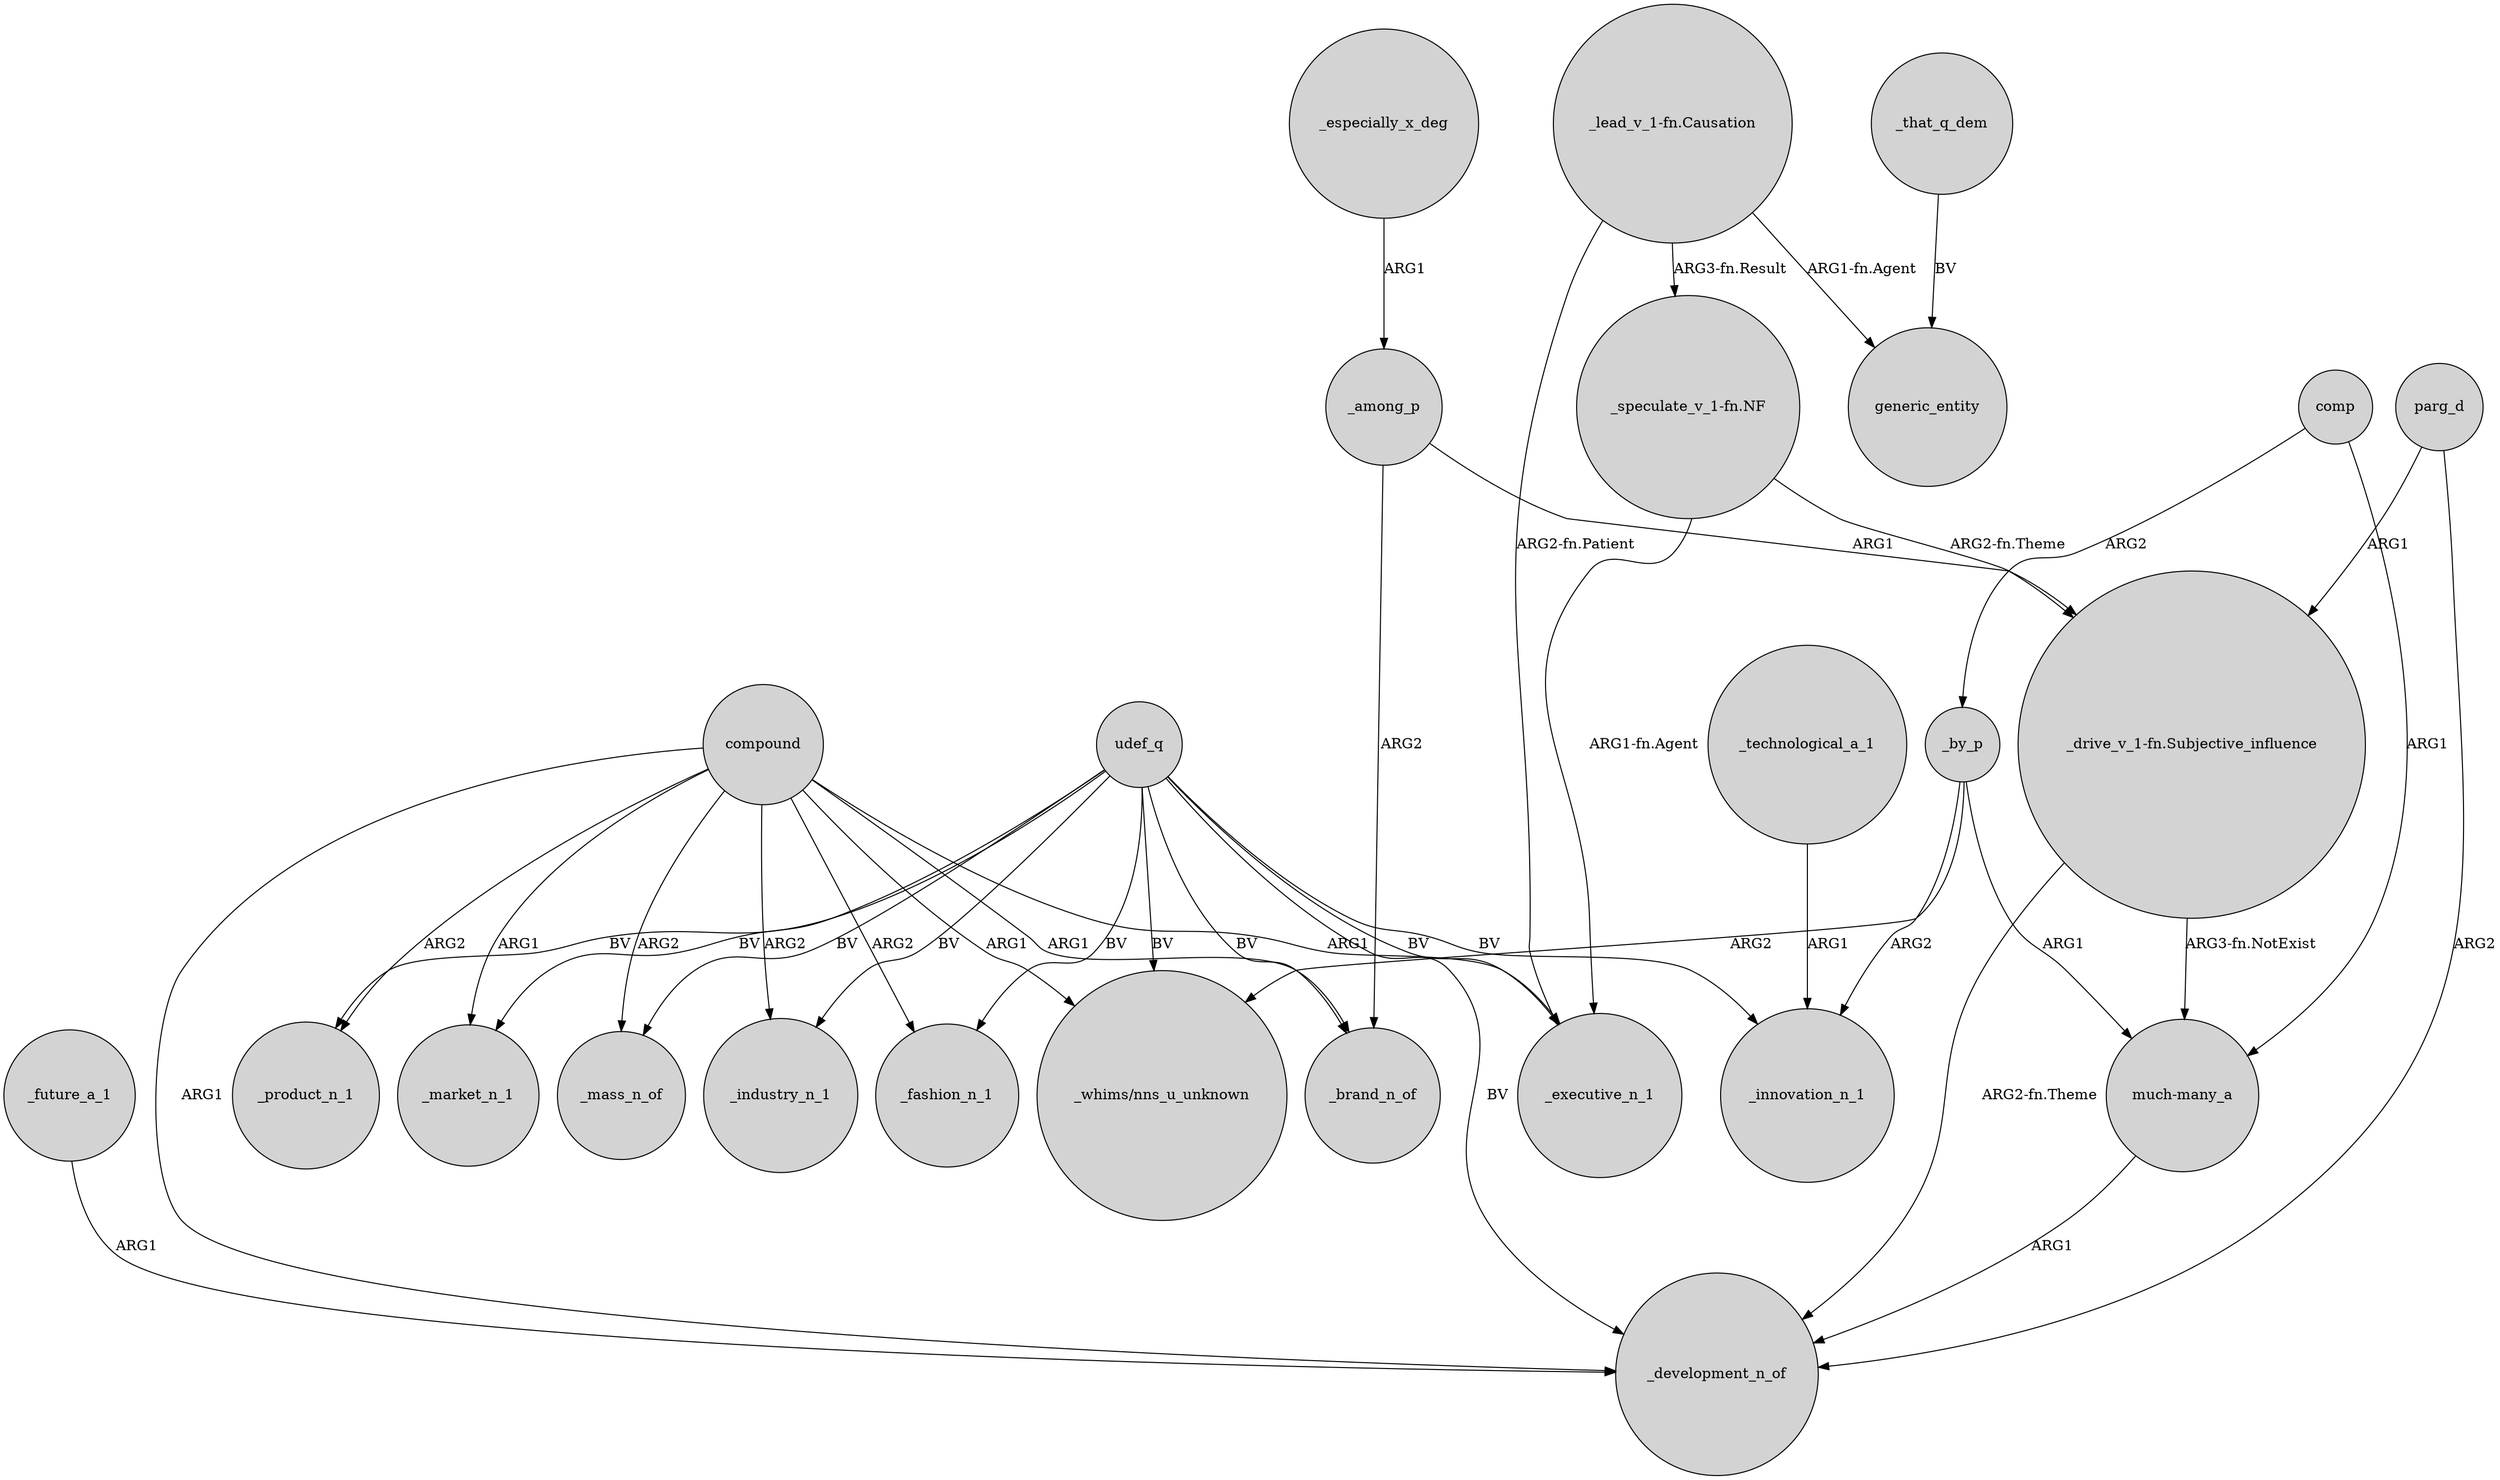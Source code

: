 digraph {
	node [shape=circle style=filled]
	_future_a_1 -> _development_n_of [label=ARG1]
	"_lead_v_1-fn.Causation" -> generic_entity [label="ARG1-fn.Agent"]
	compound -> "_whims/nns_u_unknown" [label=ARG1]
	udef_q -> _executive_n_1 [label=BV]
	_by_p -> _innovation_n_1 [label=ARG2]
	_that_q_dem -> generic_entity [label=BV]
	"_drive_v_1-fn.Subjective_influence" -> _development_n_of [label="ARG2-fn.Theme"]
	parg_d -> _development_n_of [label=ARG2]
	udef_q -> _mass_n_of [label=BV]
	compound -> _brand_n_of [label=ARG1]
	compound -> _executive_n_1 [label=ARG1]
	udef_q -> _innovation_n_1 [label=BV]
	compound -> _product_n_1 [label=ARG2]
	udef_q -> _market_n_1 [label=BV]
	compound -> _development_n_of [label=ARG1]
	_among_p -> _brand_n_of [label=ARG2]
	_technological_a_1 -> _innovation_n_1 [label=ARG1]
	_by_p -> "much-many_a" [label=ARG1]
	compound -> _mass_n_of [label=ARG2]
	"_speculate_v_1-fn.NF" -> "_drive_v_1-fn.Subjective_influence" [label="ARG2-fn.Theme"]
	"_lead_v_1-fn.Causation" -> _executive_n_1 [label="ARG2-fn.Patient"]
	"_speculate_v_1-fn.NF" -> _executive_n_1 [label="ARG1-fn.Agent"]
	comp -> "much-many_a" [label=ARG1]
	compound -> _industry_n_1 [label=ARG2]
	parg_d -> "_drive_v_1-fn.Subjective_influence" [label=ARG1]
	comp -> _by_p [label=ARG2]
	_among_p -> "_drive_v_1-fn.Subjective_influence" [label=ARG1]
	_by_p -> "_whims/nns_u_unknown" [label=ARG2]
	_especially_x_deg -> _among_p [label=ARG1]
	udef_q -> _development_n_of [label=BV]
	udef_q -> _brand_n_of [label=BV]
	"_lead_v_1-fn.Causation" -> "_speculate_v_1-fn.NF" [label="ARG3-fn.Result"]
	udef_q -> _product_n_1 [label=BV]
	"_drive_v_1-fn.Subjective_influence" -> "much-many_a" [label="ARG3-fn.NotExist"]
	udef_q -> _fashion_n_1 [label=BV]
	compound -> _market_n_1 [label=ARG1]
	udef_q -> "_whims/nns_u_unknown" [label=BV]
	compound -> _fashion_n_1 [label=ARG2]
	udef_q -> _industry_n_1 [label=BV]
	"much-many_a" -> _development_n_of [label=ARG1]
}
